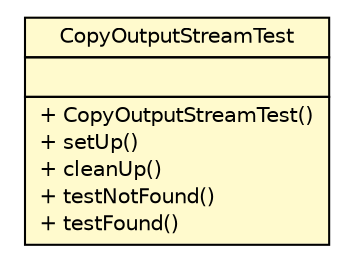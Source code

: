 #!/usr/local/bin/dot
#
# Class diagram 
# Generated by UMLGraph version R5_6-24-gf6e263 (http://www.umlgraph.org/)
#

digraph G {
	edge [fontname="Helvetica",fontsize=10,labelfontname="Helvetica",labelfontsize=10];
	node [fontname="Helvetica",fontsize=10,shape=plaintext];
	nodesep=0.25;
	ranksep=0.5;
	// cn.home1.test.CopyOutputStreamTest
	c85 [label=<<table title="cn.home1.test.CopyOutputStreamTest" border="0" cellborder="1" cellspacing="0" cellpadding="2" port="p" bgcolor="lemonChiffon" href="./CopyOutputStreamTest.html">
		<tr><td><table border="0" cellspacing="0" cellpadding="1">
<tr><td align="center" balign="center"> CopyOutputStreamTest </td></tr>
		</table></td></tr>
		<tr><td><table border="0" cellspacing="0" cellpadding="1">
<tr><td align="left" balign="left">  </td></tr>
		</table></td></tr>
		<tr><td><table border="0" cellspacing="0" cellpadding="1">
<tr><td align="left" balign="left"> + CopyOutputStreamTest() </td></tr>
<tr><td align="left" balign="left"> + setUp() </td></tr>
<tr><td align="left" balign="left"> + cleanUp() </td></tr>
<tr><td align="left" balign="left"> + testNotFound() </td></tr>
<tr><td align="left" balign="left"> + testFound() </td></tr>
		</table></td></tr>
		</table>>, URL="./CopyOutputStreamTest.html", fontname="Helvetica", fontcolor="black", fontsize=10.0];
}


